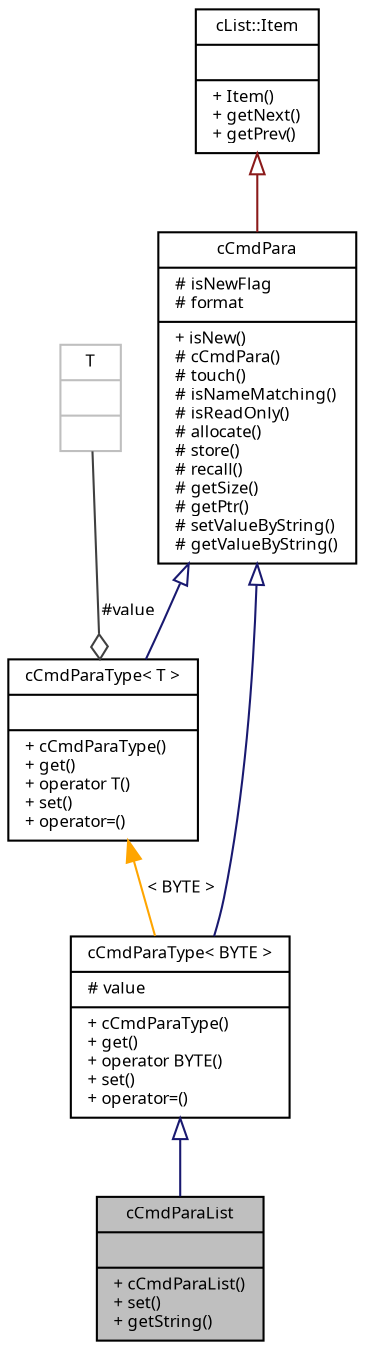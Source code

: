 digraph "cCmdParaList"
{
  edge [fontname="Sans",fontsize="8",labelfontname="Sans",labelfontsize="8"];
  node [fontname="Sans",fontsize="8",shape=record];
  Node1 [label="{cCmdParaList\n||+ cCmdParaList()\l+ set()\l+ getString()\l}",height=0.2,width=0.4,color="black", fillcolor="grey75", style="filled", fontcolor="black"];
  Node2 -> Node1 [dir="back",color="midnightblue",fontsize="8",style="solid",arrowtail="onormal",fontname="Sans"];
  Node2 [label="{cCmdParaType\< BYTE \>\n|# value\l|+ cCmdParaType()\l+ get()\l+ operator BYTE()\l+ set()\l+ operator=()\l}",height=0.2,width=0.4,color="black", fillcolor="white", style="filled",URL="$classc_cmd_para_type.html"];
  Node3 -> Node2 [dir="back",color="midnightblue",fontsize="8",style="solid",arrowtail="onormal",fontname="Sans"];
  Node3 [label="{cCmdPara\n|# isNewFlag\l# format\l|+ isNew()\l# cCmdPara()\l# touch()\l# isNameMatching()\l# isReadOnly()\l# allocate()\l# store()\l# recall()\l# getSize()\l# getPtr()\l# setValueByString()\l# getValueByString()\l}",height=0.2,width=0.4,color="black", fillcolor="white", style="filled",URL="$classc_cmd_para.html",tooltip="Abstract class defining a command parameter. "];
  Node4 -> Node3 [dir="back",color="firebrick4",fontsize="8",style="solid",arrowtail="onormal",fontname="Sans"];
  Node4 [label="{cList::Item\n||+ Item()\l+ getNext()\l+ getPrev()\l}",height=0.2,width=0.4,color="black", fillcolor="white", style="filled",URL="$classc_list_1_1_item.html",tooltip="Base class for list items. "];
  Node5 -> Node2 [dir="back",color="orange",fontsize="8",style="solid",label=" \< BYTE \>" ,fontname="Sans"];
  Node5 [label="{cCmdParaType\< T \>\n||+ cCmdParaType()\l+ get()\l+ operator T()\l+ set()\l+ operator=()\l}",height=0.2,width=0.4,color="black", fillcolor="white", style="filled",URL="$classc_cmd_para_type.html",tooltip="Template class to define a parameter with basic data types. "];
  Node3 -> Node5 [dir="back",color="midnightblue",fontsize="8",style="solid",arrowtail="onormal",fontname="Sans"];
  Node6 -> Node5 [color="grey25",fontsize="8",style="solid",label=" #value" ,arrowhead="odiamond",fontname="Sans"];
  Node6 [label="{T\n||}",height=0.2,width=0.4,color="grey75", fillcolor="white", style="filled"];
}
